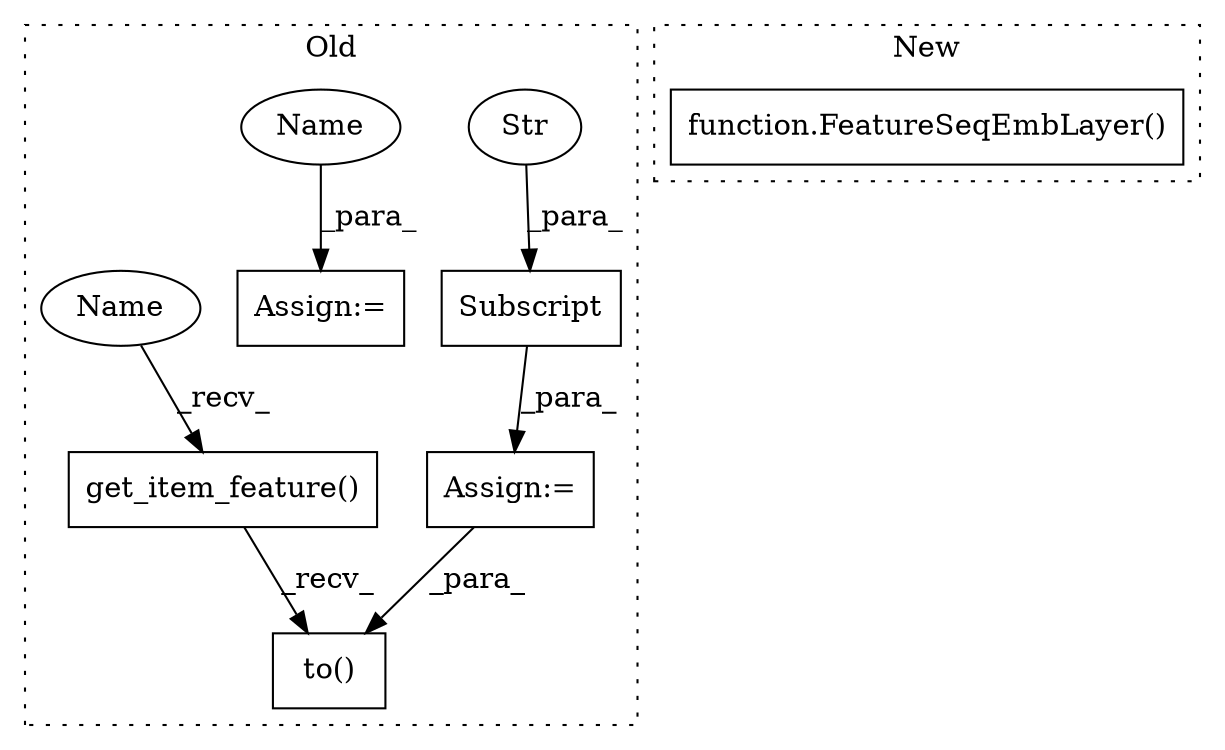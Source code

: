 digraph G {
subgraph cluster0 {
1 [label="Subscript" a="63" s="1417,0" l="16,0" shape="box"];
3 [label="Str" a="66" s="1424" l="8" shape="ellipse"];
4 [label="Assign:=" a="68" s="1414" l="3" shape="box"];
5 [label="to()" a="75" s="1459,1500" l="30,1" shape="box"];
6 [label="get_item_feature()" a="75" s="1459" l="26" shape="box"];
7 [label="Assign:=" a="68" s="1384" l="3" shape="box"];
8 [label="Name" a="87" s="1387" l="7" shape="ellipse"];
9 [label="Name" a="87" s="1459" l="7" shape="ellipse"];
label = "Old";
style="dotted";
}
subgraph cluster1 {
2 [label="function.FeatureSeqEmbLayer()" a="75" s="1658,1692" l="19,1" shape="box"];
label = "New";
style="dotted";
}
1 -> 4 [label="_para_"];
3 -> 1 [label="_para_"];
4 -> 5 [label="_para_"];
6 -> 5 [label="_recv_"];
8 -> 7 [label="_para_"];
9 -> 6 [label="_recv_"];
}